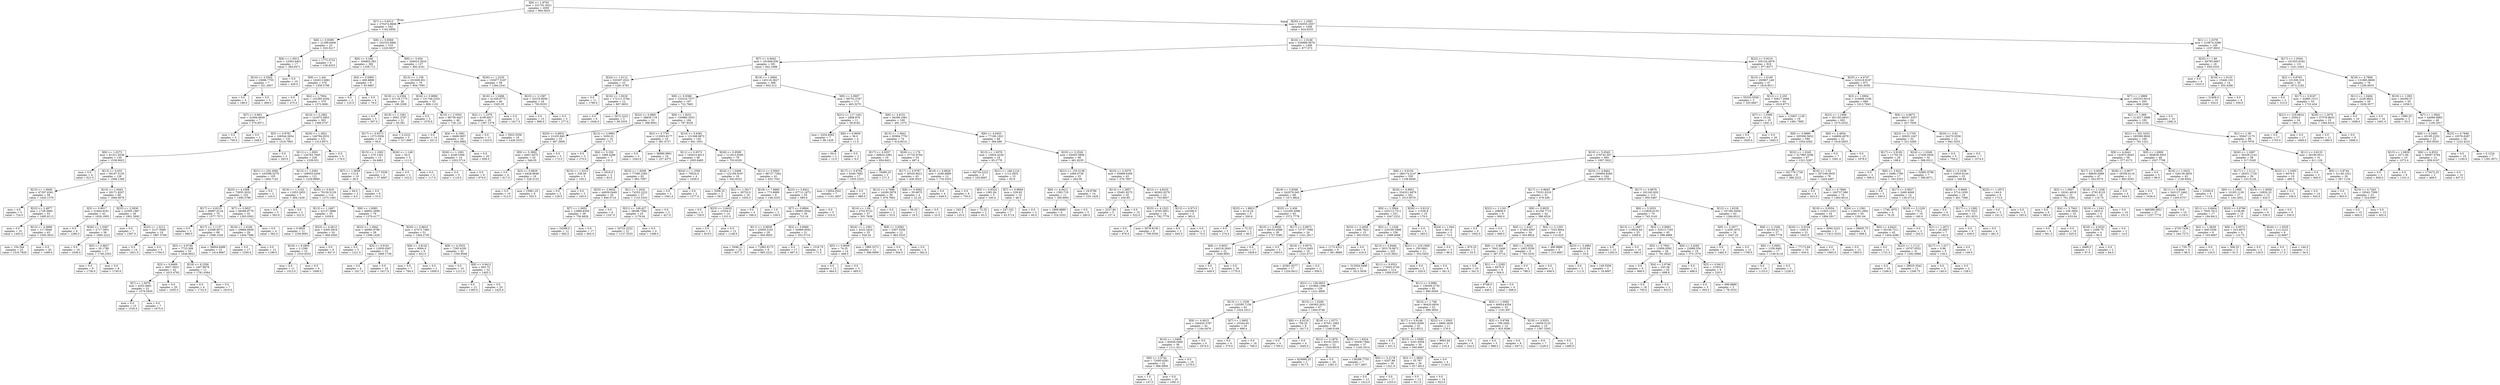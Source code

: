 digraph Tree {
node [shape=box] ;
0 [label="X[6] <= 1.8703\nmse = 331701.9521\nsamples = 2000\nvalue = 994.5625"] ;
1 [label="X[7] <= 0.8313\nmse = 275474.9608\nsamples = 542\nvalue = 1182.6956"] ;
0 -> 1 [labeldistance=2.5, labelangle=45, headlabel="True"] ;
2 [label="X[8] <= 0.9399\nmse = 21399.6408\nsamples = 23\nvalue = 320.5217"] ;
1 -> 2 ;
3 [label="X[6] <= 1.0912\nmse = 12563.6401\nsamples = 17\nvalue = 384.6471"] ;
2 -> 3 ;
4 [label="X[10] <= 3.5502\nmse = 23686.7755\nsamples = 7\nvalue = 321.2857"] ;
3 -> 4 ;
5 [label="mse = 0.0\nsamples = 4\nvalue = 188.0"] ;
4 -> 5 ;
6 [label="mse = 0.0\nsamples = 3\nvalue = 499.0"] ;
4 -> 6 ;
7 [label="mse = 0.0\nsamples = 10\nvalue = 429.0"] ;
3 -> 7 ;
8 [label="mse = 1773.4722\nsamples = 6\nvalue = 138.8333"] ;
2 -> 8 ;
9 [label="X[8] <= 0.9569\nmse = 252332.6882\nsamples = 519\nvalue = 1220.9037"] ;
1 -> 9 ;
10 [label="X[0] <= 5.346\nmse = 184803.383\nsamples = 382\nvalue = 1338.712"] ;
9 -> 10 ;
11 [label="X[9] <= 1.441\nmse = 162613.5681\nsamples = 376\nvalue = 1358.5798"] ;
10 -> 11 ;
12 [label="mse = 0.0\nsamples = 6\nvalue = 475.0"] ;
11 -> 12 ;
13 [label="X[4] <= 1.7904\nmse = 152385.0294\nsamples = 370\nvalue = 1372.9081"] ;
11 -> 13 ;
14 [label="X[7] <= 0.863\nmse = 41694.6939\nsamples = 7\nvalue = 570.8571"] ;
13 -> 14 ;
15 [label="mse = 0.0\nsamples = 5\nvalue = 700.0"] ;
14 -> 15 ;
16 [label="mse = 0.0\nsamples = 2\nvalue = 248.0"] ;
14 -> 16 ;
17 [label="X[10] <= 3.1862\nmse = 141875.3803\nsamples = 363\nvalue = 1388.3747"] ;
13 -> 17 ;
18 [label="X[5] <= 0.9781\nmse = 106544.5654\nsamples = 132\nvalue = 1518.7803"] ;
17 -> 18 ;
19 [label="X[6] <= 1.0273\nmse = 81221.0538\nsamples = 130\nvalue = 1538.9923"] ;
18 -> 19 ;
20 [label="mse = 0.0\nsamples = 4\nvalue = 621.0"] ;
19 -> 20 ;
21 [label="X[13] <= 0.933\nmse = 56197.5135\nsamples = 126\nvalue = 1568.1349"] ;
19 -> 21 ;
22 [label="X[15] <= 1.0609\nmse = 47297.6361\nsamples = 58\nvalue = 1420.1379"] ;
21 -> 22 ;
23 [label="mse = 4.0\nsamples = 5\nvalue = 724.0"] ;
22 -> 23 ;
24 [label="X[23] <= 2.4877\nmse = 1728.5682\nsamples = 53\nvalue = 1485.8113"] ;
22 -> 24 ;
25 [label="mse = 0.0\nsamples = 10\nvalue = 1402.0"] ;
24 -> 25 ;
26 [label="X[12] <= 4.0896\nmse = 117.0946\nsamples = 43\nvalue = 1505.3023"] ;
24 -> 26 ;
27 [label="mse = 154.344\nsamples = 23\nvalue = 1510.7826"] ;
26 -> 27 ;
28 [label="mse = 0.0\nsamples = 20\nvalue = 1499.0"] ;
26 -> 28 ;
29 [label="X[15] <= 1.0443\nmse = 29171.8207\nsamples = 68\nvalue = 1694.3676"] ;
21 -> 29 ;
30 [label="X[3] <= 0.9017\nmse = 21844.9161\nsamples = 42\nvalue = 1628.1905"] ;
29 -> 30 ;
31 [label="mse = 0.0\nsamples = 6\nvalue = 1286.0"] ;
30 -> 31 ;
32 [label="X[26] <= 1.0367\nmse = 2717.3951\nsamples = 36\nvalue = 1685.2222"] ;
30 -> 32 ;
33 [label="mse = 0.0\nsamples = 19\nvalue = 1636.0"] ;
32 -> 33 ;
34 [label="X[5] <= 0.9627\nmse = 20.1799\nsamples = 17\nvalue = 1740.2353"] ;
32 -> 34 ;
35 [label="mse = 0.0\nsamples = 9\nvalue = 1736.0"] ;
34 -> 35 ;
36 [label="mse = 0.0\nsamples = 8\nvalue = 1745.0"] ;
34 -> 36 ;
37 [label="X[25] <= 2.5936\nmse = 22505.1967\nsamples = 26\nvalue = 1801.2692"] ;
29 -> 37 ;
38 [label="mse = 0.0\nsamples = 7\nvalue = 1567.0"] ;
37 -> 38 ;
39 [label="X[22] <= 1.0212\nmse = 3127.5069\nsamples = 19\nvalue = 1887.5789"] ;
37 -> 39 ;
40 [label="mse = 0.0\nsamples = 14\nvalue = 1921.0"] ;
39 -> 40 ;
41 [label="mse = 0.0\nsamples = 5\nvalue = 1794.0"] ;
39 -> 41 ;
42 [label="mse = 0.0\nsamples = 2\nvalue = 205.0"] ;
18 -> 42 ;
43 [label="X[26] <= 1.2821\nmse = 146794.0532\nsamples = 231\nvalue = 1313.8571"] ;
17 -> 43 ;
44 [label="X[11] <= 1.0001\nmse = 120763.7645\nsamples = 226\nvalue = 1339.031"] ;
43 -> 44 ;
45 [label="X[21] <= 252.5082\nmse = 105388.5279\nsamples = 105\nvalue = 1464.7143"] ;
44 -> 45 ;
46 [label="X[25] <= 4.1008\nmse = 72855.3032\nsamples = 103\nvalue = 1490.3786"] ;
45 -> 46 ;
47 [label="X[17] <= 0.8215\nmse = 36997.0124\nsamples = 70\nvalue = 1577.7571"] ;
46 -> 47 ;
48 [label="mse = 0.0\nsamples = 2\nvalue = 886.0"] ;
47 -> 48 ;
49 [label="X[17] <= 1.1137\nmse = 23596.8571\nsamples = 68\nvalue = 1598.1029"] ;
47 -> 49 ;
50 [label="X[5] <= 0.9749\nmse = 7723.508\nsamples = 53\nvalue = 1649.9623"] ;
49 -> 50 ;
51 [label="X[3] <= 0.8469\nmse = 3647.3923\nsamples = 42\nvalue = 1615.4762"] ;
50 -> 51 ;
52 [label="X[7] <= 1.0076\nmse = 4252.0661\nsamples = 22\nvalue = 1579.5455"] ;
51 -> 52 ;
53 [label="mse = 0.0\nsamples = 15\nvalue = 1535.0"] ;
52 -> 53 ;
54 [label="mse = 0.0\nsamples = 7\nvalue = 1675.0"] ;
52 -> 54 ;
55 [label="mse = 0.0\nsamples = 20\nvalue = 1655.0"] ;
51 -> 55 ;
56 [label="X[18] <= 6.2356\nmse = 1407.8678\nsamples = 11\nvalue = 1781.6364"] ;
50 -> 56 ;
57 [label="mse = 0.0\nsamples = 4\nvalue = 1732.0"] ;
56 -> 57 ;
58 [label="mse = 0.0\nsamples = 7\nvalue = 1810.0"] ;
56 -> 58 ;
59 [label="mse = 36604.6489\nsamples = 15\nvalue = 1414.8667"] ;
49 -> 59 ;
60 [label="X[7] <= 0.9027\nmse = 98368.8779\nsamples = 33\nvalue = 1305.0303"] ;
46 -> 60 ;
61 [label="X[16] <= 1.0166\nmse = 29884.6659\nsamples = 29\nvalue = 1404.7586"] ;
60 -> 61 ;
62 [label="mse = 0.0\nsamples = 17\nvalue = 1550.0"] ;
61 -> 62 ;
63 [label="mse = 0.0\nsamples = 12\nvalue = 1199.0"] ;
61 -> 63 ;
64 [label="mse = 0.0\nsamples = 4\nvalue = 582.0"] ;
60 -> 64 ;
65 [label="mse = 0.0\nsamples = 2\nvalue = 143.0"] ;
45 -> 65 ;
66 [label="X[13] <= 1.0361\nmse = 108503.4204\nsamples = 121\nvalue = 1229.9669"] ;
44 -> 66 ;
67 [label="X[19] <= 1.1102\nmse = 11853.2653\nsamples = 7\nvalue = 494.1429"] ;
66 -> 67 ;
68 [label="mse = 0.0\nsamples = 5\nvalue = 563.0"] ;
67 -> 68 ;
69 [label="mse = 0.0\nsamples = 2\nvalue = 322.0"] ;
67 -> 69 ;
70 [label="X[20] <= 0.816\nmse = 79150.5129\nsamples = 114\nvalue = 1275.1491"] ;
66 -> 70 ;
71 [label="X[13] <= 1.1667\nmse = 22127.5886\nsamples = 35\nvalue = 1039.8"] ;
70 -> 71 ;
72 [label="mse = 0.0826\nsamples = 11\nvalue = 1236.9091"] ;
71 -> 72 ;
73 [label="X[23] <= 4.3613\nmse = 6300.5816\nsamples = 24\nvalue = 949.4583"] ;
71 -> 73 ;
74 [label="X[18] <= 8.2805\nmse = 3.1289\nsamples = 15\nvalue = 1010.9333"] ;
73 -> 74 ;
75 [label="mse = 0.0\nsamples = 11\nvalue = 1012.0"] ;
74 -> 75 ;
76 [label="mse = 0.0\nsamples = 4\nvalue = 1008.0"] ;
74 -> 76 ;
77 [label="mse = 0.0\nsamples = 9\nvalue = 847.0"] ;
73 -> 77 ;
78 [label="X[6] <= 1.0083\nmse = 69002.3698\nsamples = 79\nvalue = 1379.4177"] ;
70 -> 78 ;
79 [label="X[22] <= 1.0942\nmse = 40083.9796\nsamples = 28\nvalue = 1589.1429"] ;
78 -> 79 ;
80 [label="mse = 0.0\nsamples = 5\nvalue = 1221.0"] ;
79 -> 80 ;
81 [label="X[5] <= 0.9191\nmse = 12930.0567\nsamples = 23\nvalue = 1669.1739"] ;
79 -> 81 ;
82 [label="mse = 0.0\nsamples = 4\nvalue = 1917.0"] ;
81 -> 82 ;
83 [label="mse = 0.0\nsamples = 19\nvalue = 1617.0"] ;
81 -> 83 ;
84 [label="X[20] <= 0.8623\nmse = 47472.7482\nsamples = 51\nvalue = 1264.2745"] ;
78 -> 84 ;
85 [label="X[9] <= 3.8142\nmse = 8064.0\nsamples = 9\nvalue = 832.0"] ;
84 -> 85 ;
86 [label="mse = 0.0\nsamples = 7\nvalue = 784.0"] ;
85 -> 86 ;
87 [label="mse = 0.0\nsamples = 2\nvalue = 1000.0"] ;
85 -> 87 ;
88 [label="X[9] <= 4.3525\nmse = 7295.4195\nsamples = 42\nvalue = 1356.9048"] ;
84 -> 88 ;
89 [label="mse = 0.0\nsamples = 10\nvalue = 1211.0"] ;
88 -> 89 ;
90 [label="X[8] <= 0.9412\nmse = 843.75\nsamples = 32\nvalue = 1402.5"] ;
88 -> 90 ;
91 [label="mse = 0.0\nsamples = 12\nvalue = 1365.0"] ;
90 -> 91 ;
92 [label="mse = 0.0\nsamples = 20\nvalue = 1425.0"] ;
90 -> 92 ;
93 [label="mse = 0.0\nsamples = 5\nvalue = 176.0"] ;
43 -> 93 ;
94 [label="X[4] <= 3.5965\nmse = 490.8889\nsamples = 6\nvalue = 93.6667"] ;
10 -> 94 ;
95 [label="mse = 0.0\nsamples = 2\nvalue = 125.0"] ;
94 -> 95 ;
96 [label="mse = 0.0\nsamples = 4\nvalue = 78.0"] ;
94 -> 96 ;
97 [label="X[9] <= 5.934\nmse = 294023.3816\nsamples = 137\nvalue = 892.4161"] ;
9 -> 97 ;
98 [label="X[13] <= 1.158\nmse = 201609.651\nsamples = 79\nvalue = 604.7595"] ;
97 -> 98 ;
99 [label="X[18] <= 4.2394\nmse = 47118.1775\nsamples = 26\nvalue = 190.2308"] ;
98 -> 99 ;
100 [label="mse = 0.0\nsamples = 5\nvalue = 597.0"] ;
99 -> 100 ;
101 [label="X[19] <= 1.1581\nmse = 9561.3787\nsamples = 21\nvalue = 93.381"] ;
99 -> 101 ;
102 [label="X[17] <= 0.9373\nmse = 1373.5556\nsamples = 18\nvalue = 56.0"] ;
101 -> 102 ;
103 [label="X[15] <= 1.1002\nmse = 270.1302\nsamples = 13\nvalue = 34.8462"] ;
102 -> 103 ;
104 [label="X[7] <= 1.0659\nmse = 112.8\nsamples = 10\nvalue = 28.0"] ;
103 -> 104 ;
105 [label="mse = 64.0\nsamples = 2\nvalue = 8.0"] ;
104 -> 105 ;
106 [label="mse = 0.0\nsamples = 8\nvalue = 33.0"] ;
104 -> 106 ;
107 [label="mse = 117.5556\nsamples = 3\nvalue = 57.6667"] ;
103 -> 107 ;
108 [label="X[26] <= 1.148\nmse = 54.0\nsamples = 5\nvalue = 111.0"] ;
102 -> 108 ;
109 [label="mse = 0.0\nsamples = 2\nvalue = 102.0"] ;
108 -> 109 ;
110 [label="mse = 0.0\nsamples = 3\nvalue = 117.0"] ;
108 -> 110 ;
111 [label="mse = 0.2222\nsamples = 3\nvalue = 317.6667"] ;
101 -> 111 ;
112 [label="X[24] <= 0.9806\nmse = 151749.2325\nsamples = 53\nvalue = 808.1132"] ;
98 -> 112 ;
113 [label="mse = 0.0\nsamples = 5\nvalue = 1576.0"] ;
112 -> 113 ;
114 [label="X[10] <= 2.5503\nmse = 99736.4427\nsamples = 48\nvalue = 728.125"] ;
112 -> 114 ;
115 [label="mse = 0.0\nsamples = 14\nvalue = 251.0"] ;
114 -> 115 ;
116 [label="X[4] <= 4.1891\nmse = 8469.0657\nsamples = 34\nvalue = 924.5882"] ;
114 -> 116 ;
117 [label="X[26] <= 1.1091\nmse = 4246.5306\nsamples = 14\nvalue = 1022.5714"] ;
116 -> 117 ;
118 [label="mse = 0.0\nsamples = 5\nvalue = 1110.0"] ;
117 -> 118 ;
119 [label="mse = 0.0\nsamples = 9\nvalue = 974.0"] ;
117 -> 119 ;
120 [label="mse = 0.0\nsamples = 20\nvalue = 856.0"] ;
116 -> 120 ;
121 [label="X[26] <= 1.2235\nmse = 153677.5187\nsamples = 58\nvalue = 1284.2241"] ;
97 -> 121 ;
122 [label="X[16] <= 1.0496\nmse = 41328.9775\nsamples = 40\nvalue = 1505.35"] ;
121 -> 122 ;
123 [label="X[2] <= 1.1078\nmse = 6190.6017\nsamples = 29\nvalue = 1387.1379"] ;
122 -> 123 ;
124 [label="mse = 0.0\nsamples = 11\nvalue = 1323.0"] ;
123 -> 124 ;
125 [label="mse = 5923.5556\nsamples = 18\nvalue = 1426.3333"] ;
123 -> 125 ;
126 [label="mse = 0.0\nsamples = 11\nvalue = 1817.0"] ;
122 -> 126 ;
127 [label="X[23] <= 2.1587\nmse = 53216.8056\nsamples = 18\nvalue = 792.8333"] ;
121 -> 127 ;
128 [label="mse = 0.0\nsamples = 15\nvalue = 896.0"] ;
127 -> 128 ;
129 [label="mse = 0.0\nsamples = 3\nvalue = 277.0"] ;
127 -> 129 ;
130 [label="X[26] <= 1.2583\nmse = 334555.2507\nsamples = 1458\nvalue = 924.6255"] ;
0 -> 130 [labeldistance=2.5, labelangle=-45, headlabel="False"] ;
131 [label="X[16] <= 1.0148\nmse = 326969.5678\nsamples = 1309\nvalue = 877.573"] ;
130 -> 131 ;
132 [label="X[7] <= 0.8442\nmse = 181848.836\nsamples = 391\nvalue = 642.1688"] ;
131 -> 132 ;
133 [label="X[24] <= 1.0112\nmse = 335307.0321\nsamples = 23\nvalue = 1281.4783"] ;
132 -> 133 ;
134 [label="mse = 0.0\nsamples = 11\nvalue = 1799.0"] ;
133 -> 134 ;
135 [label="X[16] <= 1.0018\nmse = 172111.5764\nsamples = 12\nvalue = 807.0833"] ;
133 -> 135 ;
136 [label="mse = 0.0\nsamples = 9\nvalue = 1046.0"] ;
135 -> 136 ;
137 [label="mse = 3472.2222\nsamples = 3\nvalue = 90.3333"] ;
135 -> 137 ;
138 [label="X[19] <= 1.0064\nmse = 145116.3627\nsamples = 368\nvalue = 602.212"] ;
132 -> 138 ;
139 [label="X[8] <= 0.9366\nmse = 153216.7577\nsamples = 197\nvalue = 722.7665"] ;
138 -> 139 ;
140 [label="X[22] <= 0.9891\nmse = 38839.719\nsamples = 33\nvalue = 398.9091"] ;
139 -> 140 ;
141 [label="X[20] <= 0.8832\nmse = 21435.845\nsamples = 23\nvalue = 497.2609"] ;
140 -> 141 ;
142 [label="X[9] <= 5.3892\nmse = 6401.6475\nsamples = 20\nvalue = 546.05"] ;
141 -> 142 ;
143 [label="mse = 0.0\nsamples = 4\nvalue = 617.0"] ;
142 -> 143 ;
144 [label="X[3] <= 0.9829\nmse = 6428.9648\nsamples = 16\nvalue = 528.3125"] ;
142 -> 144 ;
145 [label="mse = 0.0\nsamples = 10\nvalue = 512.0"] ;
144 -> 145 ;
146 [label="mse = 15961.25\nsamples = 6\nvalue = 555.5"] ;
144 -> 146 ;
147 [label="mse = 0.0\nsamples = 3\nvalue = 172.0"] ;
141 -> 147 ;
148 [label="X[12] <= 2.0962\nmse = 5450.01\nsamples = 10\nvalue = 172.7"] ;
140 -> 148 ;
149 [label="mse = 0.0\nsamples = 3\nvalue = 270.0"] ;
148 -> 149 ;
150 [label="X[4] <= 5.339\nmse = 1989.4286\nsamples = 7\nvalue = 131.0"] ;
148 -> 150 ;
151 [label="X[15] <= 1.0313\nmse = 328.56\nsamples = 5\nvalue = 150.2"] ;
150 -> 151 ;
152 [label="mse = 0.0\nsamples = 2\nvalue = 128.0"] ;
151 -> 152 ;
153 [label="mse = 0.0\nsamples = 3\nvalue = 165.0"] ;
151 -> 153 ;
154 [label="mse = 2916.0\nsamples = 2\nvalue = 83.0"] ;
150 -> 154 ;
155 [label="X[9] <= 1.8251\nmse = 150880.3553\nsamples = 164\nvalue = 787.9329"] ;
139 -> 155 ;
156 [label="X[2] <= 0.7761\nmse = 112925.6177\nsamples = 19\nvalue = 381.4737"] ;
155 -> 156 ;
157 [label="mse = 0.0\nsamples = 3\nvalue = 1043.0"] ;
156 -> 157 ;
158 [label="mse = 36660.9961\nsamples = 16\nvalue = 257.4375"] ;
156 -> 158 ;
159 [label="X[10] <= 5.6381\nmse = 131368.9972\nsamples = 145\nvalue = 841.1931"] ;
155 -> 159 ;
160 [label="X[11] <= 0.9573\nmse = 105014.4013\nsamples = 66\nvalue = 1005.8485"] ;
159 -> 160 ;
161 [label="X[23] <= 1.9208\nmse = 77360.2383\nsamples = 62\nvalue = 963.7097"] ;
160 -> 161 ;
162 [label="X[25] <= 3.9632\nmse = 44939.0449\nsamples = 35\nvalue = 840.5714"] ;
161 -> 162 ;
163 [label="X[7] <= 1.0652\nmse = 12989.8359\nsamples = 29\nvalue = 756.4828"] ;
162 -> 163 ;
164 [label="mse = 24299.0\nsamples = 12\nvalue = 692.0"] ;
163 -> 164 ;
165 [label="mse = 0.0\nsamples = 17\nvalue = 802.0"] ;
163 -> 165 ;
166 [label="mse = 0.0\nsamples = 6\nvalue = 1247.0"] ;
162 -> 166 ;
167 [label="X[1] <= 1.2032\nmse = 74252.2222\nsamples = 27\nvalue = 1123.3333"] ;
161 -> 167 ;
168 [label="X[21] <= 149.427\nmse = 38298.7584\nsamples = 25\nvalue = 1179.04"] ;
167 -> 168 ;
169 [label="mse = 34722.2222\nsamples = 21\nvalue = 1137.3333"] ;
168 -> 169 ;
170 [label="mse = 0.0\nsamples = 4\nvalue = 1398.0"] ;
168 -> 170 ;
171 [label="mse = 0.0\nsamples = 2\nvalue = 427.0"] ;
167 -> 171 ;
172 [label="X[24] <= 1.1058\nmse = 79524.0\nsamples = 4\nvalue = 1659.0"] ;
160 -> 172 ;
173 [label="mse = 0.0\nsamples = 2\nvalue = 1941.0"] ;
172 -> 173 ;
174 [label="mse = 0.0\nsamples = 2\nvalue = 1377.0"] ;
172 -> 174 ;
175 [label="X[26] <= 0.9599\nmse = 111813.9285\nsamples = 79\nvalue = 703.6329"] ;
159 -> 175 ;
176 [label="X[24] <= 1.0498\nmse = 122106.9167\nsamples = 18\nvalue = 943.8333"] ;
175 -> 176 ;
177 [label="mse = 3306.25\nsamples = 2\nvalue = 58.5"] ;
176 -> 177 ;
178 [label="X[1] <= 1.3617\nmse = 26733.0\nsamples = 16\nvalue = 1054.5"] ;
176 -> 178 ;
179 [label="mse = 0.0\nsamples = 2\nvalue = 729.0"] ;
178 -> 179 ;
180 [label="X[25] <= 3.8432\nmse = 13254.0\nsamples = 14\nvalue = 1101.0"] ;
178 -> 180 ;
181 [label="mse = 0.0\nsamples = 2\nvalue = 819.0"] ;
180 -> 181 ;
182 [label="mse = 0.0\nsamples = 12\nvalue = 1148.0"] ;
180 -> 182 ;
183 [label="X[11] <= 0.9563\nmse = 86727.7264\nsamples = 61\nvalue = 632.7541"] ;
175 -> 183 ;
184 [label="X[18] <= 7.8885\nmse = 773.8889\nsamples = 6\nvalue = 148.3333"] ;
183 -> 184 ;
185 [label="mse = 0.0\nsamples = 4\nvalue = 168.0"] ;
184 -> 185 ;
186 [label="mse = 1.0\nsamples = 2\nvalue = 109.0"] ;
184 -> 186 ;
187 [label="X[23] <= 5.8421\nmse = 67712.1673\nsamples = 55\nvalue = 685.6"] ;
183 -> 187 ;
188 [label="X[7] <= 0.8894\nmse = 58965.0944\nsamples = 50\nvalue = 723.16"] ;
187 -> 188 ;
189 [label="X[11] <= 0.9939\nmse = 25950.5161\nsamples = 29\nvalue = 845.9655"] ;
188 -> 189 ;
190 [label="mse = 5048.11\nsamples = 20\nvalue = 837.3"] ;
189 -> 190 ;
191 [label="mse = 71862.6173\nsamples = 9\nvalue = 865.2222"] ;
189 -> 191 ;
192 [label="X[3] <= 0.8069\nmse = 54969.9592\nsamples = 21\nvalue = 553.5714"] ;
188 -> 192 ;
193 [label="mse = 0.0\nsamples = 17\nvalue = 667.0"] ;
192 -> 193 ;
194 [label="mse = 1518.75\nsamples = 4\nvalue = 71.5"] ;
192 -> 194 ;
195 [label="mse = 0.0\nsamples = 5\nvalue = 310.0"] ;
187 -> 195 ;
196 [label="X[9] <= 3.0907\nmse = 99752.2787\nsamples = 171\nvalue = 463.3275"] ;
138 -> 196 ;
197 [label="X[21] <= 117.1441\nmse = 2868.876\nsamples = 11\nvalue = 58.8182"] ;
196 -> 197 ;
198 [label="mse = 2434.4082\nsamples = 7\nvalue = 86.1429"] ;
197 -> 198 ;
199 [label="X[8] <= 0.9656\nmse = 36.0\nsamples = 4\nvalue = 11.0"] ;
197 -> 199 ;
200 [label="mse = 64.0\nsamples = 2\nvalue = 13.0"] ;
199 -> 200 ;
201 [label="mse = 0.0\nsamples = 2\nvalue = 9.0"] ;
199 -> 201 ;
202 [label="X[9] <= 4.8151\nmse = 94390.2061\nsamples = 160\nvalue = 491.1375"] ;
196 -> 202 ;
203 [label="X[15] <= 1.0641\nmse = 85904.7752\nsamples = 74\nvalue = 614.8514"] ;
202 -> 203 ;
204 [label="X[17] <= 0.9357\nmse = 69824.2382\nsamples = 19\nvalue = 954.8421"] ;
203 -> 204 ;
205 [label="X[17] <= 0.8762\nmse = 8346.7682\nsamples = 17\nvalue = 1035.2353"] ;
204 -> 205 ;
206 [label="mse = 12854.2041\nsamples = 7\nvalue = 1101.2857"] ;
205 -> 206 ;
207 [label="mse = 0.0\nsamples = 10\nvalue = 989.0"] ;
205 -> 207 ;
208 [label="mse = 70490.25\nsamples = 2\nvalue = 271.5"] ;
204 -> 208 ;
209 [label="X[26] <= 1.179\nmse = 37732.6764\nsamples = 55\nvalue = 497.4"] ;
203 -> 209 ;
210 [label="X[17] <= 0.9787\nmse = 30520.8621\nsamples = 43\nvalue = 436.3023"] ;
209 -> 210 ;
211 [label="X[12] <= 4.7686\nmse = 14260.5878\nsamples = 39\nvalue = 478.7692"] ;
210 -> 211 ;
212 [label="X[14] <= 1.09\nmse = 4702.8722\nsamples = 37\nvalue = 501.7838"] ;
211 -> 212 ;
213 [label="X[24] <= 1.1061\nmse = 4322.3424\nsamples = 25\nvalue = 520.24"] ;
212 -> 213 ;
214 [label="X[5] <= 0.8009\nmse = 74.25\nsamples = 14\nvalue = 468.5"] ;
213 -> 214 ;
215 [label="mse = 0.0\nsamples = 11\nvalue = 464.0"] ;
214 -> 215 ;
216 [label="mse = 0.0\nsamples = 3\nvalue = 485.0"] ;
214 -> 216 ;
217 [label="mse = 1985.5372\nsamples = 11\nvalue = 586.0909"] ;
213 -> 217 ;
218 [label="X[9] <= 3.9582\nmse = 3307.5556\nsamples = 12\nvalue = 463.3333"] ;
212 -> 218 ;
219 [label="mse = 0.0\nsamples = 8\nvalue = 504.0"] ;
218 -> 219 ;
220 [label="mse = 0.0\nsamples = 4\nvalue = 382.0"] ;
218 -> 220 ;
221 [label="mse = 0.0\nsamples = 2\nvalue = 53.0"] ;
211 -> 221 ;
222 [label="X[8] <= 0.9562\nmse = 35.6875\nsamples = 4\nvalue = 22.25"] ;
210 -> 222 ;
223 [label="mse = 56.25\nsamples = 2\nvalue = 19.5"] ;
222 -> 223 ;
224 [label="mse = 0.0\nsamples = 2\nvalue = 25.0"] ;
222 -> 224 ;
225 [label="X[18] <= 6.8626\nmse = 2266.8889\nsamples = 12\nvalue = 716.3333"] ;
209 -> 225 ;
226 [label="mse = 0.0\nsamples = 4\nvalue = 649.0"] ;
225 -> 226 ;
227 [label="mse = 0.0\nsamples = 8\nvalue = 750.0"] ;
225 -> 227 ;
228 [label="X[6] <= 4.0453\nmse = 77190.1921\nsamples = 86\nvalue = 384.686"] ;
202 -> 228 ;
229 [label="X[13] <= 1.0078\nmse = 15824.4228\nsamples = 18\nvalue = 93.2778"] ;
228 -> 229 ;
230 [label="mse = 66734.2222\nsamples = 3\nvalue = 230.6667"] ;
229 -> 230 ;
231 [label="X[21] <= 246.2124\nmse = 1112.2933\nsamples = 15\nvalue = 65.8"] ;
229 -> 231 ;
232 [label="X[5] <= 0.8324\nmse = 1081.84\nsamples = 5\nvalue = 100.4"] ;
231 -> 232 ;
233 [label="mse = 242.0\nsamples = 3\nvalue = 125.0"] ;
232 -> 233 ;
234 [label="mse = 72.25\nsamples = 2\nvalue = 63.5"] ;
232 -> 234 ;
235 [label="X[7] <= 0.9859\nmse = 229.65\nsamples = 10\nvalue = 48.5"] ;
231 -> 235 ;
236 [label="mse = 247.102\nsamples = 7\nvalue = 43.5714"] ;
235 -> 236 ;
237 [label="mse = 0.0\nsamples = 3\nvalue = 60.0"] ;
235 -> 237 ;
238 [label="X[25] <= 3.2526\nmse = 65005.3806\nsamples = 68\nvalue = 461.8235"] ;
228 -> 238 ;
239 [label="X[21] <= 155.5158\nmse = 1684.0736\nsamples = 25\nvalue = 264.08"] ;
238 -> 239 ;
240 [label="X[6] <= 4.9412\nmse = 1383.719\nsamples = 11\nvalue = 300.9091"] ;
239 -> 240 ;
241 [label="mse = 1868.8889\nsamples = 6\nvalue = 318.3333"] ;
240 -> 241 ;
242 [label="mse = 0.0\nsamples = 5\nvalue = 280.0"] ;
240 -> 242 ;
243 [label="mse = 16.9796\nsamples = 14\nvalue = 235.1429"] ;
239 -> 243 ;
244 [label="X[23] <= 2.5079\nmse = 65868.6306\nsamples = 43\nvalue = 576.7907"] ;
238 -> 244 ;
245 [label="X[13] <= 1.2857\nmse = 25481.9275\nsamples = 20\nvalue = 430.85"] ;
244 -> 245 ;
246 [label="mse = 2227.84\nsamples = 5\nvalue = 157.4"] ;
245 -> 246 ;
247 [label="mse = 0.0\nsamples = 15\nvalue = 522.0"] ;
245 -> 247 ;
248 [label="X[12] <= 4.8225\nmse = 66362.0378\nsamples = 23\nvalue = 703.6957"] ;
244 -> 248 ;
249 [label="X[25] <= 4.1523\nmse = 8765.3951\nsamples = 18\nvalue = 792.7778"] ;
248 -> 249 ;
250 [label="mse = 0.0\nsamples = 9\nvalue = 876.0"] ;
249 -> 250 ;
251 [label="mse = 3678.9136\nsamples = 9\nvalue = 709.5556"] ;
249 -> 251 ;
252 [label="X[13] <= 0.9713\nmse = 142296.0\nsamples = 5\nvalue = 383.0"] ;
248 -> 252 ;
253 [label="mse = 0.0\nsamples = 2\nvalue = 845.0"] ;
252 -> 253 ;
254 [label="mse = 0.0\nsamples = 3\nvalue = 75.0"] ;
252 -> 254 ;
255 [label="X[22] <= 0.9219\nmse = 355124.4976\nsamples = 918\nvalue = 977.8377"] ;
131 -> 255 ;
256 [label="X[15] <= 1.0149\nmse = 200907.148\nsamples = 47\nvalue = 1818.8511"] ;
255 -> 256 ;
257 [label="mse = 55333.5556\nsamples = 3\nvalue = 335.6667"] ;
256 -> 257 ;
258 [label="X[12] <= 2.255\nmse = 50617.2949\nsamples = 44\nvalue = 1919.9773"] ;
256 -> 258 ;
259 [label="X[7] <= 1.0396\nmse = 10.24\nsamples = 25\nvalue = 1941.4"] ;
258 -> 259 ;
260 [label="mse = 0.0\nsamples = 5\nvalue = 1935.0"] ;
259 -> 260 ;
261 [label="mse = 0.0\nsamples = 20\nvalue = 1943.0"] ;
259 -> 261 ;
262 [label="mse = 115807.1136\nsamples = 19\nvalue = 1891.7895"] ;
258 -> 262 ;
263 [label="X[25] <= 4.4747\nmse = 323219.9197\nsamples = 871\nvalue = 932.4558"] ;
255 -> 263 ;
264 [label="X[3] <= 1.0904\nmse = 316006.3195\nsamples = 666\nvalue = 1013.7943"] ;
263 -> 264 ;
265 [label="X[22] <= 1.1699\nmse = 301183.6833\nsamples = 602\nvalue = 1075.0332"] ;
264 -> 265 ;
266 [label="X[8] <= 0.9889\nmse = 295506.5632\nsamples = 580\nvalue = 1054.4362"] ;
265 -> 266 ;
267 [label="X[10] <= 5.0545\nmse = 276732.507\nsamples = 493\nvalue = 1007.3022"] ;
266 -> 267 ;
268 [label="X[8] <= 0.9154\nmse = 286174.2147\nsamples = 329\nvalue = 1108.6049"] ;
267 -> 268 ;
269 [label="X[18] <= 5.9306\nmse = 242078.045\nsamples = 68\nvalue = 1471.8824"] ;
268 -> 269 ;
270 [label="X[25] <= 1.8823\nmse = 8110.24\nsamples = 5\nvalue = 200.6"] ;
269 -> 270 ;
271 [label="mse = 0.0\nsamples = 3\nvalue = 274.0"] ;
270 -> 271 ;
272 [label="mse = 72.25\nsamples = 2\nvalue = 90.5"] ;
270 -> 272 ;
273 [label="X[25] <= 2.456\nmse = 122200.4586\nsamples = 63\nvalue = 1572.7778"] ;
269 -> 273 ;
274 [label="X[10] <= 3.9056\nmse = 89152.6588\nsamples = 39\nvalue = 1727.5385"] ;
273 -> 274 ;
275 [label="X[8] <= 0.9051\nmse = 144218.2645\nsamples = 22\nvalue = 1649.9091"] ;
274 -> 275 ;
276 [label="mse = 0.0\nsamples = 2\nvalue = 449.0"] ;
275 -> 276 ;
277 [label="mse = 0.0\nsamples = 20\nvalue = 1770.0"] ;
275 -> 277 ;
278 [label="mse = 0.0\nsamples = 17\nvalue = 1828.0"] ;
274 -> 278 ;
279 [label="X[17] <= 0.8972\nmse = 73737.7066\nsamples = 24\nvalue = 1321.2917"] ;
273 -> 279 ;
280 [label="mse = 0.0\nsamples = 5\nvalue = 1693.0"] ;
279 -> 280 ;
281 [label="X[19] <= 0.9574\nmse = 47214.2493\nsamples = 19\nvalue = 1223.4737"] ;
279 -> 281 ;
282 [label="mse = 43361.9377\nsamples = 17\nvalue = 1254.9412"] ;
281 -> 282 ;
283 [label="mse = 0.0\nsamples = 2\nvalue = 956.0"] ;
281 -> 283 ;
284 [label="X[20] <= 0.8951\nmse = 254321.6879\nsamples = 261\nvalue = 1013.9579"] ;
268 -> 284 ;
285 [label="X[9] <= 2.3564\nmse = 235112.7311\nsamples = 251\nvalue = 1047.2231"] ;
284 -> 285 ;
286 [label="X[23] <= 3.2659\nmse = 1406.7822\nsamples = 15\nvalue = 383.5333"] ;
285 -> 286 ;
287 [label="mse = 1173.4321\nsamples = 9\nvalue = 361.8889"] ;
286 -> 287 ;
288 [label="mse = 0.0\nsamples = 6\nvalue = 416.0"] ;
286 -> 288 ;
289 [label="X[2] <= 1.1438\nmse = 220190.5888\nsamples = 236\nvalue = 1089.4068"] ;
285 -> 289 ;
290 [label="X[13] <= 0.8446\nmse = 203176.0672\nsamples = 225\nvalue = 1125.3822"] ;
289 -> 290 ;
291 [label="mse = 312004.0496\nsamples = 11\nvalue = 1813.3636"] ;
290 -> 291 ;
292 [label="X[11] <= 0.9551\nmse = 172002.0744\nsamples = 214\nvalue = 1090.0187"] ;
290 -> 292 ;
293 [label="X[21] <= 158.0653\nmse = 151884.1566\nsamples = 129\nvalue = 1221.4806"] ;
292 -> 293 ;
294 [label="X[13] <= 1.1536\nmse = 132595.7159\nsamples = 62\nvalue = 1024.1613"] ;
293 -> 294 ;
295 [label="X[9] <= 4.4915\nmse = 104420.3787\nsamples = 42\nvalue = 1184.0476"] ;
294 -> 295 ;
296 [label="X[16] <= 1.0466\nmse = 60028.5069\nsamples = 38\nvalue = 1111.4211"] ;
295 -> 296 ;
297 [label="X[9] <= 3.5744\nmse = 72095.6281\nsamples = 22\nvalue = 996.0909"] ;
296 -> 297 ;
298 [label="mse = 1.0\nsamples = 2\nvalue = 147.0"] ;
297 -> 298 ;
299 [label="mse = 0.0\nsamples = 20\nvalue = 1081.0"] ;
297 -> 299 ;
300 [label="mse = 0.0\nsamples = 16\nvalue = 1270.0"] ;
296 -> 300 ;
301 [label="mse = 0.0\nsamples = 4\nvalue = 1874.0"] ;
295 -> 301 ;
302 [label="X[7] <= 1.0602\nmse = 25344.64\nsamples = 20\nvalue = 688.4"] ;
294 -> 302 ;
303 [label="mse = 0.0\nsamples = 4\nvalue = 370.0"] ;
302 -> 303 ;
304 [label="mse = 0.0\nsamples = 16\nvalue = 768.0"] ;
302 -> 304 ;
305 [label="X[15] <= 1.0206\nmse = 100363.2631\nsamples = 67\nvalue = 1404.0746"] ;
293 -> 305 ;
306 [label="X[6] <= 4.0219\nmse = 756.25\nsamples = 8\nvalue = 1817.5"] ;
305 -> 306 ;
307 [label="mse = 0.0\nsamples = 4\nvalue = 1790.0"] ;
306 -> 307 ;
308 [label="mse = 0.0\nsamples = 4\nvalue = 1845.0"] ;
306 -> 308 ;
309 [label="X[16] <= 1.0273\nmse = 87551.1692\nsamples = 59\nvalue = 1348.0169"] ;
305 -> 309 ;
310 [label="X[12] <= 3.2879\nmse = 93191.0351\nsamples = 22\nvalue = 1520.6818"] ;
309 -> 310 ;
311 [label="mse = 624890.25\nsamples = 2\nvalue = 917.5"] ;
310 -> 311 ;
312 [label="mse = 0.0\nsamples = 20\nvalue = 1581.0"] ;
310 -> 312 ;
313 [label="X[25] <= 1.8324\nmse = 55930.7684\nsamples = 37\nvalue = 1245.3514"] ;
309 -> 313 ;
314 [label="mse = 136288.7755\nsamples = 7\nvalue = 917.2857"] ;
313 -> 314 ;
315 [label="X[0] <= 5.2178\nmse = 6207.89\nsamples = 30\nvalue = 1321.9"] ;
313 -> 315 ;
316 [label="mse = 0.0\nsamples = 13\nvalue = 1412.0"] ;
315 -> 316 ;
317 [label="mse = 0.0\nsamples = 17\nvalue = 1253.0"] ;
315 -> 317 ;
318 [label="X[11] <= 0.9981\nmse = 136500.2735\nsamples = 85\nvalue = 890.5059"] ;
292 -> 318 ;
319 [label="X[23] <= 1.748\nmse = 90420.6934\nsamples = 52\nvalue = 699.3654"] ;
318 -> 319 ;
320 [label="X[17] <= 0.8146\nmse = 51842.8269\nsamples = 41\nvalue = 812.9512"] ;
319 -> 320 ;
321 [label="mse = 0.0\nsamples = 11\nvalue = 451.0"] ;
320 -> 321 ;
322 [label="X[15] <= 1.0585\nmse = 5201.9556\nsamples = 30\nvalue = 945.6667"] ;
320 -> 322 ;
323 [label="X[3] <= 1.0854\nmse = 35.787\nsamples = 26\nvalue = 917.4615"] ;
322 -> 323 ;
324 [label="mse = 0.0\nsamples = 12\nvalue = 911.0"] ;
323 -> 324 ;
325 [label="mse = 0.0\nsamples = 14\nvalue = 923.0"] ;
323 -> 325 ;
326 [label="mse = 0.0\nsamples = 4\nvalue = 1129.0"] ;
322 -> 326 ;
327 [label="X[22] <= 1.0563\nmse = 6884.3636\nsamples = 11\nvalue = 276.0"] ;
319 -> 327 ;
328 [label="mse = 9063.04\nsamples = 5\nvalue = 218.4"] ;
327 -> 328 ;
329 [label="mse = 0.0\nsamples = 6\nvalue = 324.0"] ;
327 -> 329 ;
330 [label="X[3] <= 1.0092\nmse = 60824.6354\nsamples = 33\nvalue = 1191.697"] ;
318 -> 330 ;
331 [label="X[3] <= 0.8768\nmse = 799.2092\nsamples = 14\nvalue = 925.9286"] ;
330 -> 331 ;
332 [label="mse = 0.0\nsamples = 5\nvalue = 888.0"] ;
331 -> 332 ;
333 [label="mse = 0.0\nsamples = 9\nvalue = 947.0"] ;
331 -> 333 ;
334 [label="X[19] <= 0.9351\nmse = 14659.5125\nsamples = 19\nvalue = 1387.5263"] ;
330 -> 334 ;
335 [label="mse = 0.0\nsamples = 7\nvalue = 1229.0"] ;
334 -> 335 ;
336 [label="mse = 0.0\nsamples = 12\nvalue = 1480.0"] ;
334 -> 336 ;
337 [label="X[21] <= 216.1949\nmse = 250.0661\nsamples = 11\nvalue = 353.5455"] ;
289 -> 337 ;
338 [label="mse = 0.0\nsamples = 2\nvalue = 320.0"] ;
337 -> 338 ;
339 [label="mse = 0.0\nsamples = 9\nvalue = 361.0"] ;
337 -> 339 ;
340 [label="X[26] <= 0.9122\nmse = 11536.8\nsamples = 10\nvalue = 179.0"] ;
284 -> 340 ;
341 [label="mse = 0.0\nsamples = 5\nvalue = 285.0"] ;
340 -> 341 ;
342 [label="X[24] <= 1.044\nmse = 601.6\nsamples = 5\nvalue = 73.0"] ;
340 -> 342 ;
343 [label="mse = 0.0\nsamples = 3\nvalue = 86.0"] ;
342 -> 343 ;
344 [label="mse = 870.25\nsamples = 2\nvalue = 53.5"] ;
342 -> 344 ;
345 [label="X[23] <= 4.8462\nmse = 195904.9266\nsamples = 164\nvalue = 804.0793"] ;
267 -> 345 ;
346 [label="X[17] <= 0.8645\nmse = 75531.0319\nsamples = 51\nvalue = 479.549"] ;
345 -> 346 ;
347 [label="X[22] <= 1.1161\nmse = 20808.0\nsamples = 9\nvalue = 900.0"] ;
346 -> 347 ;
348 [label="mse = 0.0\nsamples = 6\nvalue = 1002.0"] ;
347 -> 348 ;
349 [label="mse = 0.0\nsamples = 3\nvalue = 696.0"] ;
347 -> 349 ;
350 [label="X[8] <= 0.9035\nmse = 41258.7715\nsamples = 42\nvalue = 389.4524"] ;
346 -> 350 ;
351 [label="X[0] <= 1.4247\nmse = 27402.4567\nsamples = 34\nvalue = 453.8824"] ;
350 -> 351 ;
352 [label="X[8] <= 0.901\nmse = 7842.2449\nsamples = 28\nvalue = 387.5714"] ;
351 -> 352 ;
353 [label="mse = 0.0\nsamples = 20\nvalue = 341.0"] ;
352 -> 353 ;
354 [label="X[1] <= 1.2285\nmse = 8470.0\nsamples = 8\nvalue = 504.0"] ;
352 -> 354 ;
355 [label="mse = 8748.0\nsamples = 4\nvalue = 440.0"] ;
354 -> 355 ;
356 [label="mse = 0.0\nsamples = 4\nvalue = 568.0"] ;
354 -> 356 ;
357 [label="X[0] <= 2.9534\nmse = 2403.5556\nsamples = 6\nvalue = 763.3333"] ;
351 -> 357 ;
358 [label="mse = 0.0\nsamples = 4\nvalue = 798.0"] ;
357 -> 358 ;
359 [label="mse = 0.0\nsamples = 2\nvalue = 694.0"] ;
357 -> 359 ;
360 [label="X[4] <= 3.1355\nmse = 7523.9844\nsamples = 8\nvalue = 115.625"] ;
350 -> 360 ;
361 [label="mse = 490.8889\nsamples = 3\nvalue = 215.6667"] ;
360 -> 361 ;
362 [label="X[23] <= 3.4862\nmse = 2135.84\nsamples = 5\nvalue = 55.6"] ;
360 -> 362 ;
363 [label="mse = 0.0\nsamples = 2\nvalue = 111.0"] ;
362 -> 363 ;
364 [label="mse = 149.5556\nsamples = 3\nvalue = 18.6667"] ;
362 -> 364 ;
365 [label="X[17] <= 0.8979\nmse = 181245.929\nsamples = 113\nvalue = 950.5487"] ;
345 -> 365 ;
366 [label="X[6] <= 3.2033\nmse = 115928.6155\nsamples = 70\nvalue = 745.3143"] ;
365 -> 366 ;
367 [label="X[13] <= 1.1667\nmse = 119624.64\nsamples = 25\nvalue = 1009.6"] ;
366 -> 367 ;
368 [label="mse = 0.0\nsamples = 15\nvalue = 1292.0"] ;
367 -> 368 ;
369 [label="mse = 0.0\nsamples = 10\nvalue = 586.0"] ;
367 -> 369 ;
370 [label="X[3] <= 0.9092\nmse = 53513.7165\nsamples = 45\nvalue = 598.4889"] ;
366 -> 370 ;
371 [label="X[5] <= 0.7602\nmse = 12956.0592\nsamples = 26\nvalue = 761.6923"] ;
370 -> 371 ;
372 [label="mse = 0.0\nsamples = 6\nvalue = 968.0"] ;
371 -> 372 ;
373 [label="X[4] <= 2.9746\nmse = 243.36\nsamples = 20\nvalue = 699.8"] ;
371 -> 373 ;
374 [label="mse = 0.0\nsamples = 18\nvalue = 705.0"] ;
373 -> 374 ;
375 [label="mse = 0.0\nsamples = 2\nvalue = 653.0"] ;
373 -> 375 ;
376 [label="X[6] <= 3.4282\nmse = 22688.554\nsamples = 19\nvalue = 375.1579"] ;
370 -> 376 ;
377 [label="mse = 0.0\nsamples = 11\nvalue = 488.0"] ;
376 -> 377 ;
378 [label="X[3] <= 0.9413\nmse = 12303.0\nsamples = 8\nvalue = 220.0"] ;
376 -> 378 ;
379 [label="mse = 0.0\nsamples = 5\nvalue = 305.0"] ;
378 -> 379 ;
380 [label="mse = 696.8889\nsamples = 3\nvalue = 78.3333"] ;
378 -> 380 ;
381 [label="X[12] <= 1.6228\nmse = 107382.6458\nsamples = 43\nvalue = 1284.6512"] ;
365 -> 381 ;
382 [label="X[9] <= 3.2877\nmse = 11439.1875\nsamples = 16\nvalue = 1647.25"] ;
381 -> 382 ;
383 [label="mse = 0.0\nsamples = 4\nvalue = 1462.0"] ;
382 -> 383 ;
384 [label="mse = 0.0\nsamples = 12\nvalue = 1709.0"] ;
382 -> 384 ;
385 [label="X[9] <= 2.1549\nmse = 40154.6173\nsamples = 27\nvalue = 1069.7778"] ;
381 -> 385 ;
386 [label="X[6] <= 5.0681\nmse = 1256.9481\nsamples = 17\nvalue = 1149.4118"] ;
385 -> 386 ;
387 [label="mse = 0.0\nsamples = 14\nvalue = 1133.0"] ;
386 -> 387 ;
388 [label="mse = 0.0\nsamples = 3\nvalue = 1226.0"] ;
386 -> 388 ;
389 [label="mse = 77172.84\nsamples = 10\nvalue = 934.4"] ;
385 -> 389 ;
390 [label="X[22] <= 1.0245\nmse = 317965.3296\nsamples = 87\nvalue = 1321.5287"] ;
266 -> 390 ;
391 [label="mse = 301778.1728\nsamples = 9\nvalue = 386.2222"] ;
390 -> 391 ;
392 [label="X[16] <= 1.02\nmse = 207248.0935\nsamples = 78\nvalue = 1429.4487"] ;
390 -> 392 ;
393 [label="mse = 0.0\nsamples = 4\nvalue = 423.0"] ;
392 -> 393 ;
394 [label="X[2] <= 0.7869\nmse = 160737.586\nsamples = 74\nvalue = 1483.8514"] ;
392 -> 394 ;
395 [label="X[19] <= 0.9554\nmse = 11925.1233\nsamples = 24\nvalue = 1884.2917"] ;
394 -> 395 ;
396 [label="X[20] <= 0.9104\nmse = 1200.0\nsamples = 21\nvalue = 1923.0"] ;
395 -> 396 ;
397 [label="mse = 0.0\nsamples = 9\nvalue = 1963.0"] ;
396 -> 397 ;
398 [label="mse = 0.0\nsamples = 12\nvalue = 1893.0"] ;
396 -> 398 ;
399 [label="mse = 3094.2222\nsamples = 3\nvalue = 1613.3333"] ;
395 -> 399 ;
400 [label="X[24] <= 1.1561\nmse = 118253.1904\nsamples = 50\nvalue = 1291.64"] ;
394 -> 400 ;
401 [label="mse = 58605.75\nsamples = 8\nvalue = 699.5"] ;
400 -> 401 ;
402 [label="X[0] <= 4.6422\nmse = 50106.7211\nsamples = 42\nvalue = 1404.4286"] ;
400 -> 402 ;
403 [label="mse = 0.0\nsamples = 11\nvalue = 1721.0"] ;
402 -> 403 ;
404 [label="X[22] <= 1.1112\nmse = 19707.0552\nsamples = 31\nvalue = 1292.0968"] ;
402 -> 404 ;
405 [label="mse = 0.0\nsamples = 19\nvalue = 1346.0"] ;
404 -> 405 ;
406 [label="mse = 39025.3542\nsamples = 12\nvalue = 1206.75"] ;
404 -> 406 ;
407 [label="X[6] <= 2.4654\nmse = 144806.4979\nsamples = 22\nvalue = 1618.0455"] ;
265 -> 407 ;
408 [label="mse = 0.0\nsamples = 7\nvalue = 1061.0"] ;
407 -> 408 ;
409 [label="mse = 0.0\nsamples = 15\nvalue = 1878.0"] ;
407 -> 409 ;
410 [label="X[9] <= 4.6873\nmse = 88347.3357\nsamples = 64\nvalue = 437.7656"] ;
264 -> 410 ;
411 [label="X[23] <= 3.1705\nmse = 30825.1047\nsamples = 52\nvalue = 321.3269"] ;
410 -> 411 ;
412 [label="X[17] <= 0.8182\nmse = 11750.34\nsamples = 20\nvalue = 198.6"] ;
411 -> 412 ;
413 [label="mse = 0.0\nsamples = 3\nvalue = 399.0"] ;
412 -> 413 ;
414 [label="X[6] <= 3.922\nmse = 5486.1799\nsamples = 17\nvalue = 163.2353"] ;
412 -> 414 ;
415 [label="mse = 0.0\nsamples = 3\nvalue = 290.0"] ;
414 -> 415 ;
416 [label="X[17] <= 0.9027\nmse = 2480.4949\nsamples = 14\nvalue = 136.0714"] ;
414 -> 416 ;
417 [label="mse = 1746.1875\nsamples = 4\nvalue = 76.25"] ;
416 -> 417 ;
418 [label="X[10] <= 5.1228\nmse = 770.2\nsamples = 10\nvalue = 160.0"] ;
416 -> 418 ;
419 [label="mse = 0.0\nsamples = 3\nvalue = 202.0"] ;
418 -> 419 ;
420 [label="X[1] <= 1.2671\nmse = 20.2857\nsamples = 7\nvalue = 142.0"] ;
418 -> 420 ;
421 [label="X[17] <= 1.017\nmse = 0.96\nsamples = 5\nvalue = 139.2"] ;
420 -> 421 ;
422 [label="mse = 0.0\nsamples = 3\nvalue = 140.0"] ;
421 -> 422 ;
423 [label="mse = 0.0\nsamples = 2\nvalue = 138.0"] ;
421 -> 423 ;
424 [label="mse = 0.0\nsamples = 2\nvalue = 149.0"] ;
420 -> 424 ;
425 [label="X[24] <= 1.0349\nmse = 27449.5928\nsamples = 32\nvalue = 398.0312"] ;
411 -> 425 ;
426 [label="mse = 32982.9796\nsamples = 7\nvalue = 580.8571"] ;
425 -> 426 ;
427 [label="X[0] <= 5.1038\nmse = 13920.6144\nsamples = 25\nvalue = 346.84"] ;
425 -> 427 ;
428 [label="X[20] <= 0.8695\nmse = 5714.1939\nsamples = 19\nvalue = 401.7368"] ;
427 -> 428 ;
429 [label="mse = 0.0\nsamples = 6\nvalue = 293.0"] ;
428 -> 429 ;
430 [label="X[17] <= 1.1082\nmse = 375.7633\nsamples = 13\nvalue = 451.9231"] ;
428 -> 430 ;
431 [label="mse = 0.0\nsamples = 9\nvalue = 439.0"] ;
430 -> 431 ;
432 [label="mse = 0.0\nsamples = 4\nvalue = 481.0"] ;
430 -> 432 ;
433 [label="X[25] <= 1.2972\nmse = 144.0\nsamples = 6\nvalue = 173.0"] ;
427 -> 433 ;
434 [label="mse = 0.0\nsamples = 3\nvalue = 161.0"] ;
433 -> 434 ;
435 [label="mse = 0.0\nsamples = 3\nvalue = 185.0"] ;
433 -> 435 ;
436 [label="X[20] <= 0.81\nmse = 24270.5556\nsamples = 12\nvalue = 942.3333"] ;
410 -> 436 ;
437 [label="mse = 0.0\nsamples = 5\nvalue = 758.0"] ;
436 -> 437 ;
438 [label="mse = 0.0\nsamples = 7\nvalue = 1074.0"] ;
436 -> 438 ;
439 [label="X[7] <= 1.0899\nmse = 255333.0019\nsamples = 205\nvalue = 668.2049"] ;
263 -> 439 ;
440 [label="X[1] <= 1.069\nmse = 213017.3998\nsamples = 195\nvalue = 616.2154"] ;
439 -> 440 ;
441 [label="X[21] <= 201.5433\nmse = 285390.9826\nsamples = 106\nvalue = 781.1321"] ;
440 -> 441 ;
442 [label="X[9] <= 4.6441\nmse = 102972.8445\nsamples = 58\nvalue = 577.0172"] ;
441 -> 442 ;
443 [label="X[17] <= 0.9505\nmse = 89830.5088\nsamples = 47\nvalue = 502.9574"] ;
442 -> 443 ;
444 [label="X[3] <= 1.0607\nmse = 19241.4818\nsamples = 31\nvalue = 701.2581"] ;
443 -> 444 ;
445 [label="mse = 0.0\nsamples = 6\nvalue = 983.0"] ;
444 -> 445 ;
446 [label="X[4] <= 3.7943\nmse = 236.3904\nsamples = 25\nvalue = 633.64"] ;
444 -> 446 ;
447 [label="mse = 0.0\nsamples = 6\nvalue = 661.0"] ;
446 -> 447 ;
448 [label="mse = 0.0\nsamples = 19\nvalue = 625.0"] ;
446 -> 448 ;
449 [label="X[19] <= 1.1256\nmse = 2792.8125\nsamples = 16\nvalue = 118.75"] ;
443 -> 449 ;
450 [label="X[19] <= 1.041\nmse = 2825.0\nsamples = 6\nvalue = 65.0"] ;
449 -> 450 ;
451 [label="X[18] <= 4.9332\nmse = 2286.75\nsamples = 4\nvalue = 90.5"] ;
450 -> 451 ;
452 [label="mse = 4489.0\nsamples = 2\nvalue = 97.0"] ;
451 -> 452 ;
453 [label="mse = 0.0\nsamples = 2\nvalue = 84.0"] ;
451 -> 453 ;
454 [label="mse = 0.0\nsamples = 2\nvalue = 14.0"] ;
450 -> 454 ;
455 [label="mse = 0.0\nsamples = 10\nvalue = 151.0"] ;
449 -> 455 ;
456 [label="X[26] <= 0.9677\nmse = 35558.6116\nsamples = 11\nvalue = 893.4545"] ;
442 -> 456 ;
457 [label="mse = 0.0\nsamples = 4\nvalue = 644.0"] ;
456 -> 457 ;
458 [label="mse = 0.0\nsamples = 7\nvalue = 1036.0"] ;
456 -> 458 ;
459 [label="X[0] <= 1.6909\nmse = 394639.5933\nsamples = 48\nvalue = 1027.7708"] ;
441 -> 459 ;
460 [label="mse = 0.0\nsamples = 5\nvalue = 89.0"] ;
459 -> 460 ;
461 [label="X[16] <= 1.0432\nmse = 326136.4835\nsamples = 43\nvalue = 1136.9302"] ;
459 -> 461 ;
462 [label="X[11] <= 0.9046\nmse = 343127.2462\nsamples = 37\nvalue = 1205.6757"] ;
461 -> 462 ;
463 [label="mse = 466398.3951\nsamples = 27\nvalue = 1237.7778"] ;
462 -> 463 ;
464 [label="mse = 0.0\nsamples = 10\nvalue = 1119.0"] ;
462 -> 464 ;
465 [label="mse = 12500.0\nsamples = 6\nvalue = 713.0"] ;
461 -> 465 ;
466 [label="X[1] <= 1.38\nmse = 55847.2175\nsamples = 89\nvalue = 419.7978"] ;
440 -> 466 ;
467 [label="X[26] <= 1.2067\nmse = 36329.2143\nsamples = 58\nvalue = 317.5345"] ;
466 -> 467 ;
468 [label="X[17] <= 1.2112\nmse = 28351.1729\nsamples = 39\nvalue = 233.5128"] ;
467 -> 468 ;
469 [label="X[0] <= 2.1995\nmse = 10165.1139\nsamples = 27\nvalue = 144.1852"] ;
468 -> 469 ;
470 [label="X[11] <= 0.8404\nmse = 7930.7612\nsamples = 17\nvalue = 194.9412"] ;
469 -> 470 ;
471 [label="mse = 4720.7438\nsamples = 11\nvalue = 244.7273"] ;
470 -> 471 ;
472 [label="X[2] <= 1.0639\nmse = 940.5556\nsamples = 6\nvalue = 103.6667"] ;
470 -> 472 ;
473 [label="mse = 720.75\nsamples = 4\nvalue = 88.5"] ;
472 -> 473 ;
474 [label="mse = 0.0\nsamples = 2\nvalue = 134.0"] ;
472 -> 474 ;
475 [label="X[20] <= 0.8786\nmse = 2138.89\nsamples = 10\nvalue = 57.9"] ;
469 -> 475 ;
476 [label="X[8] <= 0.9573\nmse = 523.6875\nsamples = 4\nvalue = 110.75"] ;
475 -> 476 ;
477 [label="mse = 306.25\nsamples = 2\nvalue = 91.5"] ;
476 -> 477 ;
478 [label="mse = 0.0\nsamples = 2\nvalue = 130.0"] ;
476 -> 478 ;
479 [label="X[24] <= 1.0535\nmse = 112.2222\nsamples = 6\nvalue = 22.6667"] ;
475 -> 479 ;
480 [label="mse = 0.0\nsamples = 4\nvalue = 17.0"] ;
479 -> 480 ;
481 [label="mse = 144.0\nsamples = 2\nvalue = 34.0"] ;
479 -> 481 ;
482 [label="X[15] <= 1.0058\nmse = 10920.25\nsamples = 12\nvalue = 434.5"] ;
468 -> 482 ;
483 [label="mse = 0.0\nsamples = 6\nvalue = 539.0"] ;
482 -> 483 ;
484 [label="mse = 0.0\nsamples = 6\nvalue = 330.0"] ;
482 -> 484 ;
485 [label="X[22] <= 1.1083\nmse = 8470.0\nsamples = 19\nvalue = 490.0"] ;
467 -> 485 ;
486 [label="mse = 0.0\nsamples = 5\nvalue = 336.0"] ;
485 -> 486 ;
487 [label="mse = 0.0\nsamples = 14\nvalue = 545.0"] ;
485 -> 487 ;
488 [label="X[11] <= 0.8133\nmse = 36190.9511\nsamples = 31\nvalue = 611.129"] ;
466 -> 488 ;
489 [label="mse = 0.0\nsamples = 5\nvalue = 840.0"] ;
488 -> 489 ;
490 [label="X[5] <= 0.8744\nmse = 31140.1021\nsamples = 26\nvalue = 567.1154"] ;
488 -> 490 ;
491 [label="mse = 0.0\nsamples = 3\nvalue = 893.0"] ;
490 -> 491 ;
492 [label="X[10] <= 4.7443\nmse = 19542.7599\nsamples = 23\nvalue = 524.6087"] ;
490 -> 492 ;
493 [label="mse = 0.0\nsamples = 10\nvalue = 684.0"] ;
492 -> 493 ;
494 [label="mse = 0.0\nsamples = 13\nvalue = 402.0"] ;
492 -> 494 ;
495 [label="mse = 0.0\nsamples = 10\nvalue = 1682.0"] ;
439 -> 495 ;
496 [label="X[1] <= 1.0378\nmse = 210874.3288\nsamples = 149\nvalue = 1337.9933"] ;
130 -> 496 ;
497 [label="X[25] <= 1.66\nmse = 49795.6667\nsamples = 18\nvalue = 659.3333"] ;
496 -> 497 ;
498 [label="mse = 0.0\nsamples = 4\nvalue = 1023.0"] ;
497 -> 498 ;
499 [label="X[19] <= 1.0133\nmse = 15440.102\nsamples = 14\nvalue = 555.4286"] ;
497 -> 499 ;
500 [label="mse = 21609.0\nsamples = 10\nvalue = 554.0"] ;
499 -> 500 ;
501 [label="mse = 0.0\nsamples = 4\nvalue = 559.0"] ;
499 -> 501 ;
502 [label="X[17] <= 1.0544\nmse = 161025.8182\nsamples = 131\nvalue = 1431.2443"] ;
496 -> 502 ;
503 [label="X[2] <= 0.8763\nmse = 101200.316\nsamples = 55\nvalue = 1672.2182"] ;
502 -> 503 ;
504 [label="mse = 0.0\nsamples = 2\nvalue = 315.0"] ;
503 -> 504 ;
505 [label="X[17] <= 0.9167\nmse = 32885.1513\nsamples = 53\nvalue = 1723.434"] ;
503 -> 505 ;
506 [label="X[21] <= 318.6624\nmse = 2304.0\nsamples = 34\nvalue = 1801.0"] ;
505 -> 506 ;
507 [label="mse = 0.0\nsamples = 17\nvalue = 1753.0"] ;
506 -> 507 ;
508 [label="mse = 0.0\nsamples = 17\nvalue = 1849.0"] ;
506 -> 508 ;
509 [label="X[26] <= 1.2676\nmse = 57576.8643\nsamples = 19\nvalue = 1584.6316"] ;
505 -> 509 ;
510 [label="mse = 0.0\nsamples = 11\nvalue = 1380.0"] ;
509 -> 510 ;
511 [label="mse = 0.0\nsamples = 8\nvalue = 1866.0"] ;
509 -> 511 ;
512 [label="X[18] <= 4.7808\nmse = 131885.8606\nsamples = 76\nvalue = 1256.8553"] ;
502 -> 512 ;
513 [label="X[11] <= 1.0494\nmse = 2226.9822\nsamples = 26\nvalue = 1638.3077"] ;
512 -> 513 ;
514 [label="mse = 0.0\nsamples = 10\nvalue = 1698.0"] ;
513 -> 514 ;
515 [label="mse = 0.0\nsamples = 16\nvalue = 1601.0"] ;
513 -> 515 ;
516 [label="X[19] <= 1.083\nmse = 84300.57\nsamples = 50\nvalue = 1058.5"] ;
512 -> 516 ;
517 [label="mse = 1980.25\nsamples = 2\nvalue = 55.5"] ;
516 -> 517 ;
518 [label="X[7] <= 1.0842\nmse = 44066.9983\nsamples = 48\nvalue = 1100.2917"] ;
516 -> 518 ;
519 [label="X[9] <= 5.2465\nmse = 45185.2252\nsamples = 22\nvalue = 955.9545"] ;
518 -> 519 ;
520 [label="X[15] <= 1.0839\nmse = 3271.84\nsamples = 10\nvalue = 1072.4"] ;
519 -> 520 ;
521 [label="mse = 0.0\nsamples = 2\nvalue = 958.0"] ;
520 -> 521 ;
522 [label="mse = 0.0\nsamples = 8\nvalue = 1101.0"] ;
520 -> 522 ;
523 [label="X[6] <= 4.9532\nmse = 59397.0764\nsamples = 12\nvalue = 858.9167"] ;
519 -> 523 ;
524 [label="mse = 173472.25\nsamples = 2\nvalue = 468.5"] ;
523 -> 524 ;
525 [label="mse = 0.0\nsamples = 10\nvalue = 937.0"] ;
523 -> 525 ;
526 [label="X[23] <= 4.7848\nmse = 10576.6287\nsamples = 26\nvalue = 1222.4231"] ;
518 -> 526 ;
527 [label="mse = 0.0\nsamples = 19\nvalue = 1160.0"] ;
526 -> 527 ;
528 [label="mse = 0.1224\nsamples = 7\nvalue = 1391.8571"] ;
526 -> 528 ;
}